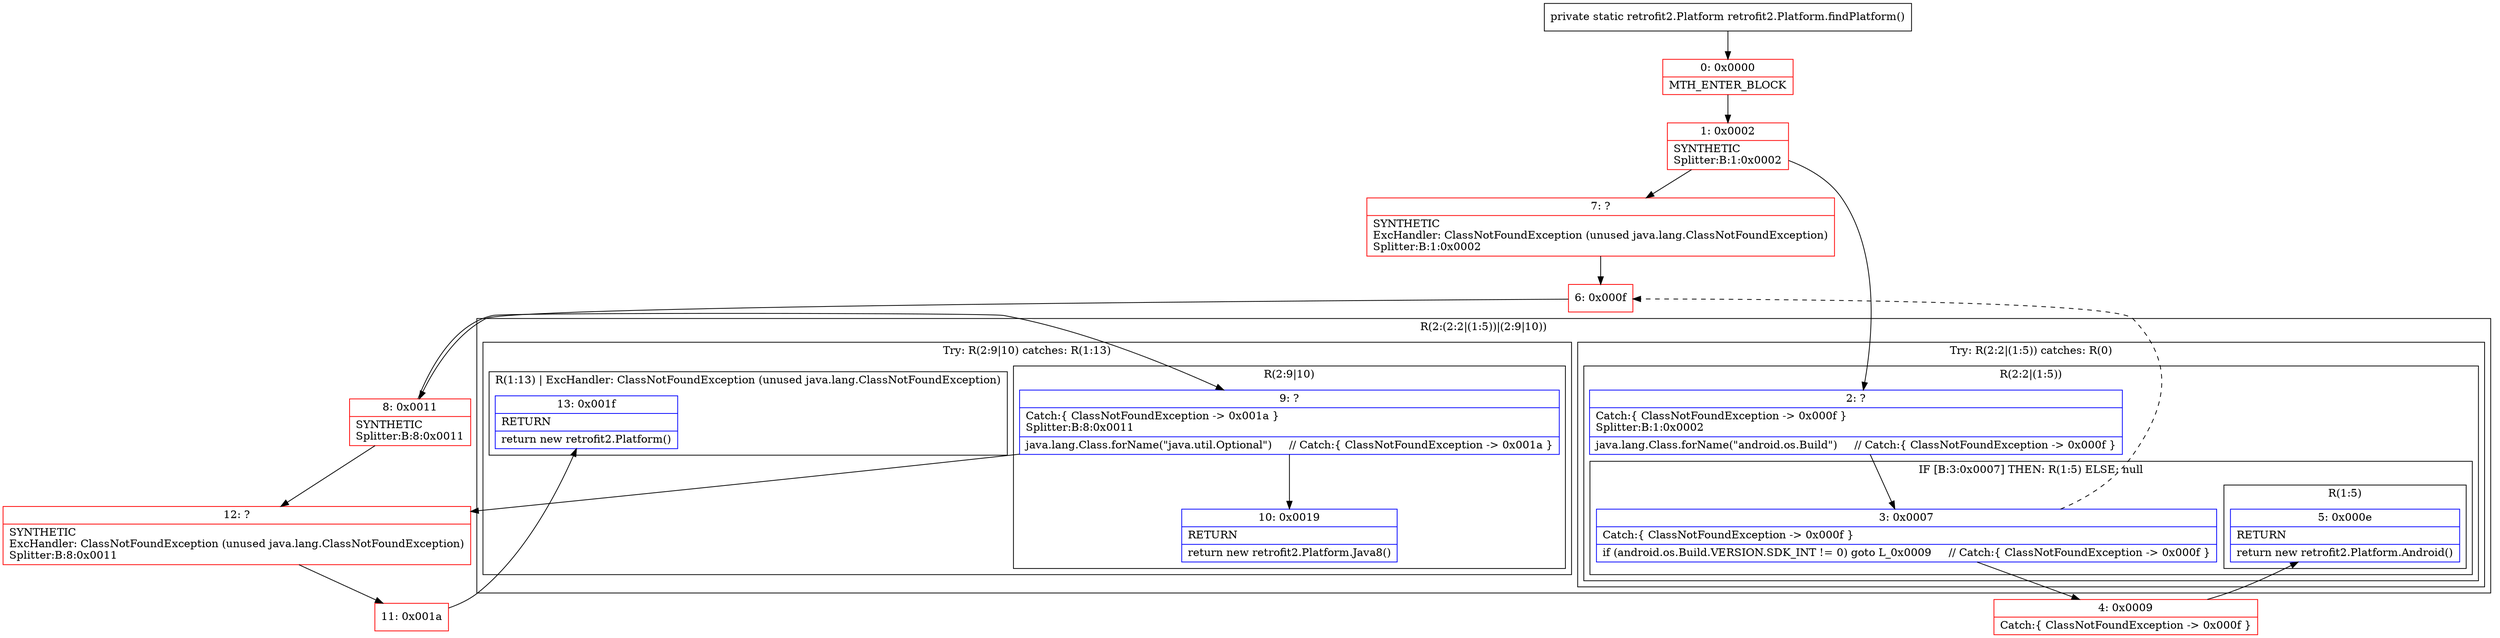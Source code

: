 digraph "CFG forretrofit2.Platform.findPlatform()Lretrofit2\/Platform;" {
subgraph cluster_Region_1616040385 {
label = "R(2:(2:2|(1:5))|(2:9|10))";
node [shape=record,color=blue];
subgraph cluster_TryCatchRegion_573028781 {
label = "Try: R(2:2|(1:5)) catches: R(0)";
node [shape=record,color=blue];
subgraph cluster_Region_163418748 {
label = "R(2:2|(1:5))";
node [shape=record,color=blue];
Node_2 [shape=record,label="{2\:\ ?|Catch:\{ ClassNotFoundException \-\> 0x000f \}\lSplitter:B:1:0x0002\l|java.lang.Class.forName(\"android.os.Build\")     \/\/ Catch:\{ ClassNotFoundException \-\> 0x000f \}\l}"];
subgraph cluster_IfRegion_1662950309 {
label = "IF [B:3:0x0007] THEN: R(1:5) ELSE: null";
node [shape=record,color=blue];
Node_3 [shape=record,label="{3\:\ 0x0007|Catch:\{ ClassNotFoundException \-\> 0x000f \}\l|if (android.os.Build.VERSION.SDK_INT != 0) goto L_0x0009     \/\/ Catch:\{ ClassNotFoundException \-\> 0x000f \}\l}"];
subgraph cluster_Region_355767006 {
label = "R(1:5)";
node [shape=record,color=blue];
Node_5 [shape=record,label="{5\:\ 0x000e|RETURN\l|return new retrofit2.Platform.Android()\l}"];
}
}
}
subgraph cluster_Region_172079876 {
label = "R(0) | ExcHandler: ClassNotFoundException (unused java.lang.ClassNotFoundException)\l";
node [shape=record,color=blue];
}
}
subgraph cluster_TryCatchRegion_1862985282 {
label = "Try: R(2:9|10) catches: R(1:13)";
node [shape=record,color=blue];
subgraph cluster_Region_2019466165 {
label = "R(2:9|10)";
node [shape=record,color=blue];
Node_9 [shape=record,label="{9\:\ ?|Catch:\{ ClassNotFoundException \-\> 0x001a \}\lSplitter:B:8:0x0011\l|java.lang.Class.forName(\"java.util.Optional\")     \/\/ Catch:\{ ClassNotFoundException \-\> 0x001a \}\l}"];
Node_10 [shape=record,label="{10\:\ 0x0019|RETURN\l|return new retrofit2.Platform.Java8()\l}"];
}
subgraph cluster_Region_1238189058 {
label = "R(1:13) | ExcHandler: ClassNotFoundException (unused java.lang.ClassNotFoundException)\l";
node [shape=record,color=blue];
Node_13 [shape=record,label="{13\:\ 0x001f|RETURN\l|return new retrofit2.Platform()\l}"];
}
}
}
subgraph cluster_Region_172079876 {
label = "R(0) | ExcHandler: ClassNotFoundException (unused java.lang.ClassNotFoundException)\l";
node [shape=record,color=blue];
}
subgraph cluster_Region_1238189058 {
label = "R(1:13) | ExcHandler: ClassNotFoundException (unused java.lang.ClassNotFoundException)\l";
node [shape=record,color=blue];
Node_13 [shape=record,label="{13\:\ 0x001f|RETURN\l|return new retrofit2.Platform()\l}"];
}
Node_0 [shape=record,color=red,label="{0\:\ 0x0000|MTH_ENTER_BLOCK\l}"];
Node_1 [shape=record,color=red,label="{1\:\ 0x0002|SYNTHETIC\lSplitter:B:1:0x0002\l}"];
Node_4 [shape=record,color=red,label="{4\:\ 0x0009|Catch:\{ ClassNotFoundException \-\> 0x000f \}\l}"];
Node_6 [shape=record,color=red,label="{6\:\ 0x000f}"];
Node_7 [shape=record,color=red,label="{7\:\ ?|SYNTHETIC\lExcHandler: ClassNotFoundException (unused java.lang.ClassNotFoundException)\lSplitter:B:1:0x0002\l}"];
Node_8 [shape=record,color=red,label="{8\:\ 0x0011|SYNTHETIC\lSplitter:B:8:0x0011\l}"];
Node_11 [shape=record,color=red,label="{11\:\ 0x001a}"];
Node_12 [shape=record,color=red,label="{12\:\ ?|SYNTHETIC\lExcHandler: ClassNotFoundException (unused java.lang.ClassNotFoundException)\lSplitter:B:8:0x0011\l}"];
MethodNode[shape=record,label="{private static retrofit2.Platform retrofit2.Platform.findPlatform() }"];
MethodNode -> Node_0;
Node_2 -> Node_3;
Node_3 -> Node_4;
Node_3 -> Node_6[style=dashed];
Node_9 -> Node_10;
Node_9 -> Node_12;
Node_0 -> Node_1;
Node_1 -> Node_2;
Node_1 -> Node_7;
Node_4 -> Node_5;
Node_6 -> Node_8;
Node_7 -> Node_6;
Node_8 -> Node_9;
Node_8 -> Node_12;
Node_11 -> Node_13;
Node_12 -> Node_11;
}


